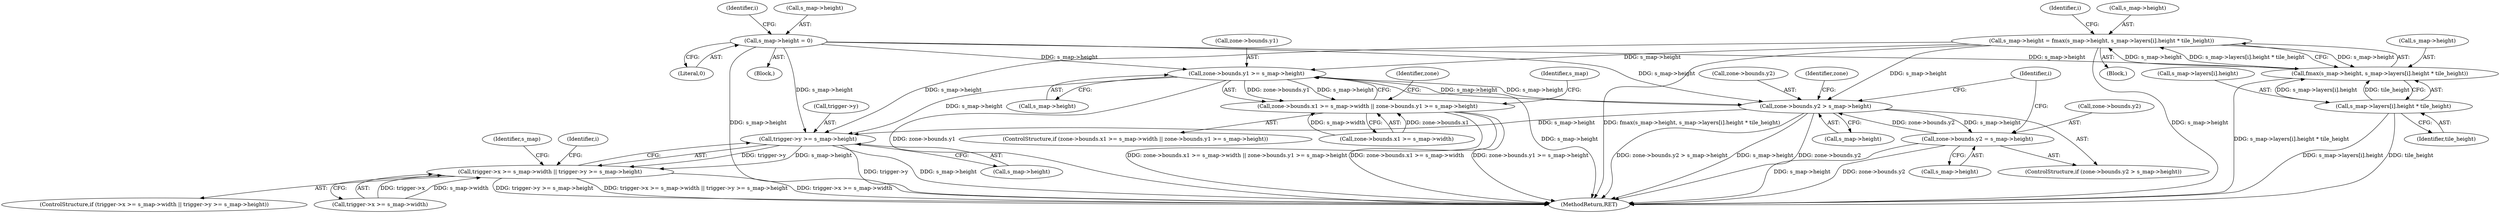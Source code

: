 digraph "0_minisphere_252c1ca184cb38e1acb917aa0e451c5f08519996@integer" {
"1000332" [label="(Call,s_map->height = fmax(s_map->height, s_map->layers[i].height * tile_height))"];
"1000336" [label="(Call,fmax(s_map->height, s_map->layers[i].height * tile_height))"];
"1000332" [label="(Call,s_map->height = fmax(s_map->height, s_map->layers[i].height * tile_height))"];
"1000288" [label="(Call,s_map->height = 0)"];
"1000340" [label="(Call,s_map->layers[i].height * tile_height)"];
"1000384" [label="(Call,zone->bounds.y1 >= s_map->height)"];
"1000374" [label="(Call,zone->bounds.x1 >= s_map->width || zone->bounds.y1 >= s_map->height)"];
"1000420" [label="(Call,zone->bounds.y2 > s_map->height)"];
"1000429" [label="(Call,zone->bounds.y2 = s_map->height)"];
"1000471" [label="(Call,trigger->y >= s_map->height)"];
"1000463" [label="(Call,trigger->x >= s_map->width || trigger->y >= s_map->height)"];
"1000292" [label="(Literal,0)"];
"1000348" [label="(Identifier,tile_height)"];
"1000385" [label="(Call,zone->bounds.y1)"];
"1000374" [label="(Call,zone->bounds.x1 >= s_map->width || zone->bounds.y1 >= s_map->height)"];
"1000464" [label="(Call,trigger->x >= s_map->width)"];
"1000462" [label="(ControlStructure,if (trigger->x >= s_map->width || trigger->y >= s_map->height))"];
"1000475" [label="(Call,s_map->height)"];
"1000314" [label="(Block,)"];
"1000332" [label="(Call,s_map->height = fmax(s_map->height, s_map->layers[i].height * tile_height))"];
"1000373" [label="(ControlStructure,if (zone->bounds.x1 >= s_map->width || zone->bounds.y1 >= s_map->height))"];
"1000303" [label="(Identifier,i)"];
"1000104" [label="(Block,)"];
"1000295" [label="(Identifier,i)"];
"1000485" [label="(MethodReturn,RET)"];
"1000453" [label="(Identifier,i)"];
"1000340" [label="(Call,s_map->layers[i].height * tile_height)"];
"1000471" [label="(Call,trigger->y >= s_map->height)"];
"1000432" [label="(Identifier,zone)"];
"1000480" [label="(Identifier,s_map)"];
"1000337" [label="(Call,s_map->height)"];
"1000390" [label="(Call,s_map->height)"];
"1000289" [label="(Call,s_map->height)"];
"1000404" [label="(Identifier,zone)"];
"1000419" [label="(ControlStructure,if (zone->bounds.y2 > s_map->height))"];
"1000375" [label="(Call,zone->bounds.x1 >= s_map->width)"];
"1000341" [label="(Call,s_map->layers[i].height)"];
"1000472" [label="(Call,trigger->y)"];
"1000421" [label="(Call,zone->bounds.y2)"];
"1000429" [label="(Call,zone->bounds.y2 = s_map->height)"];
"1000426" [label="(Call,s_map->height)"];
"1000430" [label="(Call,zone->bounds.y2)"];
"1000288" [label="(Call,s_map->height = 0)"];
"1000463" [label="(Call,trigger->x >= s_map->width || trigger->y >= s_map->height)"];
"1000420" [label="(Call,zone->bounds.y2 > s_map->height)"];
"1000333" [label="(Call,s_map->height)"];
"1000336" [label="(Call,fmax(s_map->height, s_map->layers[i].height * tile_height))"];
"1000395" [label="(Identifier,s_map)"];
"1000435" [label="(Call,s_map->height)"];
"1000384" [label="(Call,zone->bounds.y1 >= s_map->height)"];
"1000364" [label="(Identifier,i)"];
"1000332" -> "1000314"  [label="AST: "];
"1000332" -> "1000336"  [label="CFG: "];
"1000333" -> "1000332"  [label="AST: "];
"1000336" -> "1000332"  [label="AST: "];
"1000303" -> "1000332"  [label="CFG: "];
"1000332" -> "1000485"  [label="DDG: fmax(s_map->height, s_map->layers[i].height * tile_height)"];
"1000332" -> "1000485"  [label="DDG: s_map->height"];
"1000336" -> "1000332"  [label="DDG: s_map->height"];
"1000336" -> "1000332"  [label="DDG: s_map->layers[i].height * tile_height"];
"1000332" -> "1000336"  [label="DDG: s_map->height"];
"1000332" -> "1000384"  [label="DDG: s_map->height"];
"1000332" -> "1000420"  [label="DDG: s_map->height"];
"1000332" -> "1000471"  [label="DDG: s_map->height"];
"1000336" -> "1000340"  [label="CFG: "];
"1000337" -> "1000336"  [label="AST: "];
"1000340" -> "1000336"  [label="AST: "];
"1000336" -> "1000485"  [label="DDG: s_map->layers[i].height * tile_height"];
"1000288" -> "1000336"  [label="DDG: s_map->height"];
"1000340" -> "1000336"  [label="DDG: s_map->layers[i].height"];
"1000340" -> "1000336"  [label="DDG: tile_height"];
"1000288" -> "1000104"  [label="AST: "];
"1000288" -> "1000292"  [label="CFG: "];
"1000289" -> "1000288"  [label="AST: "];
"1000292" -> "1000288"  [label="AST: "];
"1000295" -> "1000288"  [label="CFG: "];
"1000288" -> "1000485"  [label="DDG: s_map->height"];
"1000288" -> "1000384"  [label="DDG: s_map->height"];
"1000288" -> "1000420"  [label="DDG: s_map->height"];
"1000288" -> "1000471"  [label="DDG: s_map->height"];
"1000340" -> "1000348"  [label="CFG: "];
"1000341" -> "1000340"  [label="AST: "];
"1000348" -> "1000340"  [label="AST: "];
"1000340" -> "1000485"  [label="DDG: tile_height"];
"1000340" -> "1000485"  [label="DDG: s_map->layers[i].height"];
"1000384" -> "1000374"  [label="AST: "];
"1000384" -> "1000390"  [label="CFG: "];
"1000385" -> "1000384"  [label="AST: "];
"1000390" -> "1000384"  [label="AST: "];
"1000374" -> "1000384"  [label="CFG: "];
"1000384" -> "1000485"  [label="DDG: s_map->height"];
"1000384" -> "1000485"  [label="DDG: zone->bounds.y1"];
"1000384" -> "1000374"  [label="DDG: zone->bounds.y1"];
"1000384" -> "1000374"  [label="DDG: s_map->height"];
"1000420" -> "1000384"  [label="DDG: s_map->height"];
"1000384" -> "1000420"  [label="DDG: s_map->height"];
"1000384" -> "1000471"  [label="DDG: s_map->height"];
"1000374" -> "1000373"  [label="AST: "];
"1000374" -> "1000375"  [label="CFG: "];
"1000375" -> "1000374"  [label="AST: "];
"1000395" -> "1000374"  [label="CFG: "];
"1000404" -> "1000374"  [label="CFG: "];
"1000374" -> "1000485"  [label="DDG: zone->bounds.x1 >= s_map->width"];
"1000374" -> "1000485"  [label="DDG: zone->bounds.y1 >= s_map->height"];
"1000374" -> "1000485"  [label="DDG: zone->bounds.x1 >= s_map->width || zone->bounds.y1 >= s_map->height"];
"1000375" -> "1000374"  [label="DDG: zone->bounds.x1"];
"1000375" -> "1000374"  [label="DDG: s_map->width"];
"1000420" -> "1000419"  [label="AST: "];
"1000420" -> "1000426"  [label="CFG: "];
"1000421" -> "1000420"  [label="AST: "];
"1000426" -> "1000420"  [label="AST: "];
"1000432" -> "1000420"  [label="CFG: "];
"1000364" -> "1000420"  [label="CFG: "];
"1000420" -> "1000485"  [label="DDG: zone->bounds.y2 > s_map->height"];
"1000420" -> "1000485"  [label="DDG: s_map->height"];
"1000420" -> "1000485"  [label="DDG: zone->bounds.y2"];
"1000429" -> "1000420"  [label="DDG: zone->bounds.y2"];
"1000420" -> "1000429"  [label="DDG: s_map->height"];
"1000420" -> "1000471"  [label="DDG: s_map->height"];
"1000429" -> "1000419"  [label="AST: "];
"1000429" -> "1000435"  [label="CFG: "];
"1000430" -> "1000429"  [label="AST: "];
"1000435" -> "1000429"  [label="AST: "];
"1000364" -> "1000429"  [label="CFG: "];
"1000429" -> "1000485"  [label="DDG: s_map->height"];
"1000429" -> "1000485"  [label="DDG: zone->bounds.y2"];
"1000471" -> "1000463"  [label="AST: "];
"1000471" -> "1000475"  [label="CFG: "];
"1000472" -> "1000471"  [label="AST: "];
"1000475" -> "1000471"  [label="AST: "];
"1000463" -> "1000471"  [label="CFG: "];
"1000471" -> "1000485"  [label="DDG: trigger->y"];
"1000471" -> "1000485"  [label="DDG: s_map->height"];
"1000471" -> "1000463"  [label="DDG: trigger->y"];
"1000471" -> "1000463"  [label="DDG: s_map->height"];
"1000463" -> "1000462"  [label="AST: "];
"1000463" -> "1000464"  [label="CFG: "];
"1000464" -> "1000463"  [label="AST: "];
"1000480" -> "1000463"  [label="CFG: "];
"1000453" -> "1000463"  [label="CFG: "];
"1000463" -> "1000485"  [label="DDG: trigger->x >= s_map->width || trigger->y >= s_map->height"];
"1000463" -> "1000485"  [label="DDG: trigger->x >= s_map->width"];
"1000463" -> "1000485"  [label="DDG: trigger->y >= s_map->height"];
"1000464" -> "1000463"  [label="DDG: trigger->x"];
"1000464" -> "1000463"  [label="DDG: s_map->width"];
}
